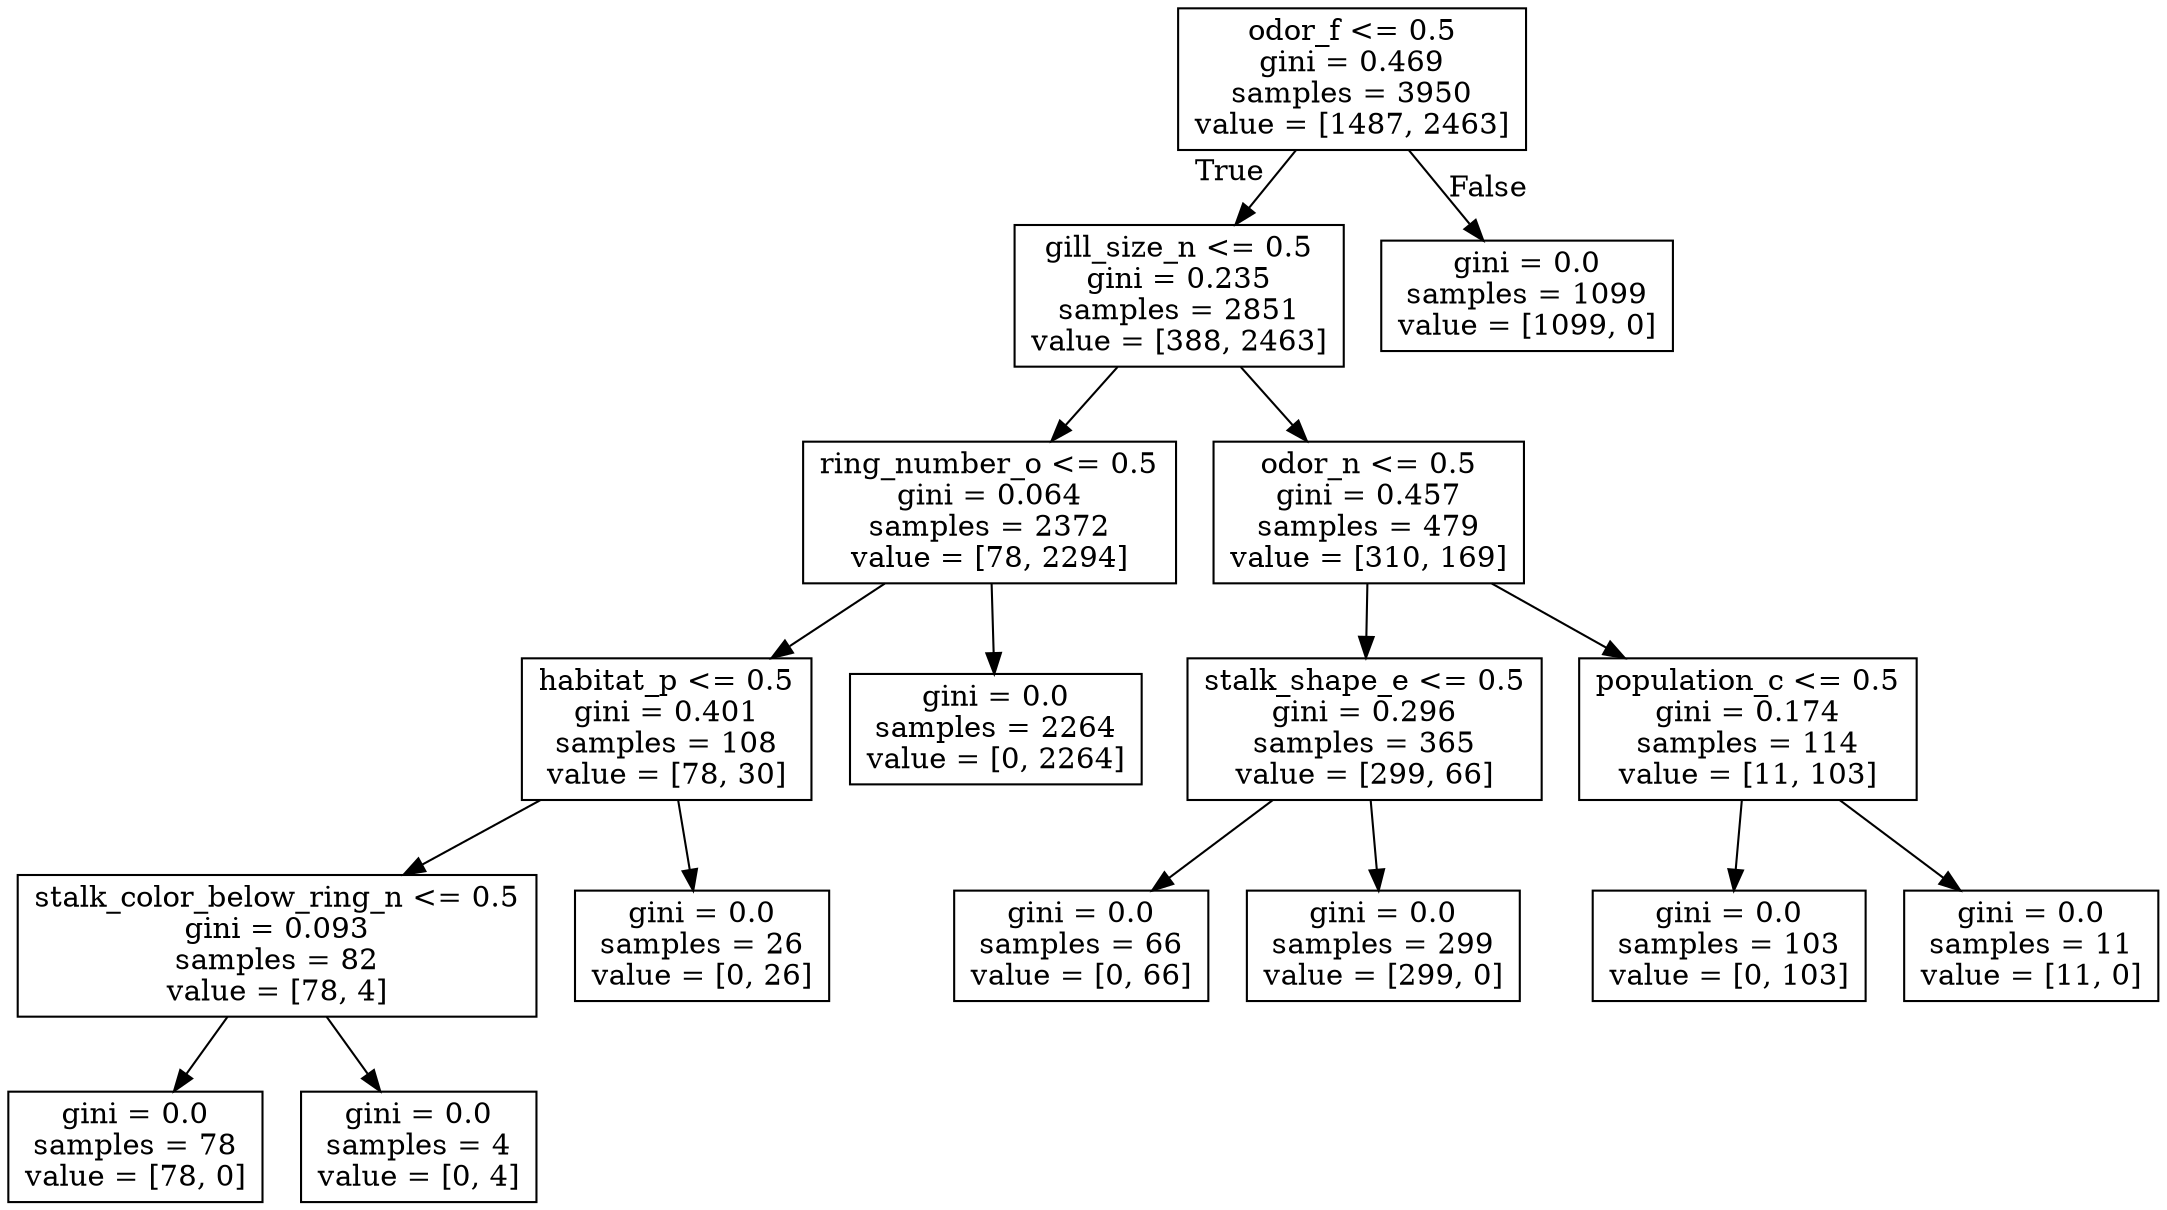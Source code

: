 digraph Tree {
node [shape=box] ;
0 [label="odor_f <= 0.5\ngini = 0.469\nsamples = 3950\nvalue = [1487, 2463]"] ;
1 [label="gill_size_n <= 0.5\ngini = 0.235\nsamples = 2851\nvalue = [388, 2463]"] ;
0 -> 1 [labeldistance=2.5, labelangle=45, headlabel="True"] ;
2 [label="ring_number_o <= 0.5\ngini = 0.064\nsamples = 2372\nvalue = [78, 2294]"] ;
1 -> 2 ;
3 [label="habitat_p <= 0.5\ngini = 0.401\nsamples = 108\nvalue = [78, 30]"] ;
2 -> 3 ;
4 [label="stalk_color_below_ring_n <= 0.5\ngini = 0.093\nsamples = 82\nvalue = [78, 4]"] ;
3 -> 4 ;
5 [label="gini = 0.0\nsamples = 78\nvalue = [78, 0]"] ;
4 -> 5 ;
6 [label="gini = 0.0\nsamples = 4\nvalue = [0, 4]"] ;
4 -> 6 ;
7 [label="gini = 0.0\nsamples = 26\nvalue = [0, 26]"] ;
3 -> 7 ;
8 [label="gini = 0.0\nsamples = 2264\nvalue = [0, 2264]"] ;
2 -> 8 ;
9 [label="odor_n <= 0.5\ngini = 0.457\nsamples = 479\nvalue = [310, 169]"] ;
1 -> 9 ;
10 [label="stalk_shape_e <= 0.5\ngini = 0.296\nsamples = 365\nvalue = [299, 66]"] ;
9 -> 10 ;
11 [label="gini = 0.0\nsamples = 66\nvalue = [0, 66]"] ;
10 -> 11 ;
12 [label="gini = 0.0\nsamples = 299\nvalue = [299, 0]"] ;
10 -> 12 ;
13 [label="population_c <= 0.5\ngini = 0.174\nsamples = 114\nvalue = [11, 103]"] ;
9 -> 13 ;
14 [label="gini = 0.0\nsamples = 103\nvalue = [0, 103]"] ;
13 -> 14 ;
15 [label="gini = 0.0\nsamples = 11\nvalue = [11, 0]"] ;
13 -> 15 ;
16 [label="gini = 0.0\nsamples = 1099\nvalue = [1099, 0]"] ;
0 -> 16 [labeldistance=2.5, labelangle=-45, headlabel="False"] ;
}